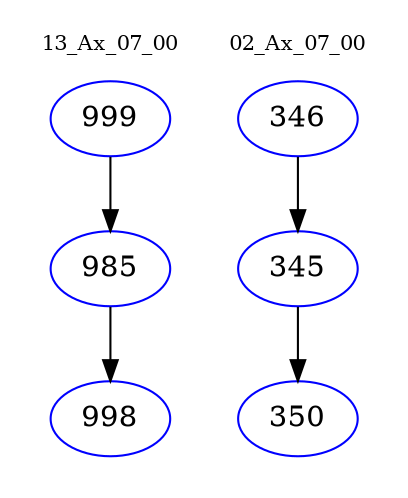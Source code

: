 digraph{
subgraph cluster_0 {
color = white
label = "13_Ax_07_00";
fontsize=10;
T0_999 [label="999", color="blue"]
T0_999 -> T0_985 [color="black"]
T0_985 [label="985", color="blue"]
T0_985 -> T0_998 [color="black"]
T0_998 [label="998", color="blue"]
}
subgraph cluster_1 {
color = white
label = "02_Ax_07_00";
fontsize=10;
T1_346 [label="346", color="blue"]
T1_346 -> T1_345 [color="black"]
T1_345 [label="345", color="blue"]
T1_345 -> T1_350 [color="black"]
T1_350 [label="350", color="blue"]
}
}
